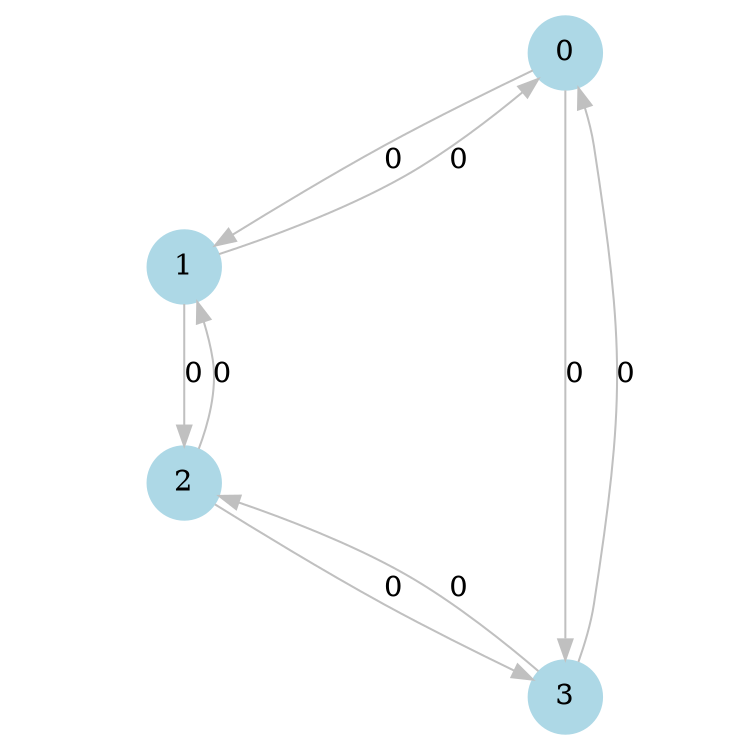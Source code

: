 digraph G {
    node [shape=circle, style=filled, color=lightblue];
    edge [color=gray, penwidth=1];
    // Configuración global
    size="5,5"; // Anchura máxima: 8, Altura máxima: 4
    ratio="fill"; // Relación de aspecto para expandir el ancho
    0 -> 1 [label="0"];
    0 -> 3 [label="0"];
    1 -> 0 [label="0"];
    1 -> 2 [label="0"];
    2 -> 1 [label="0"];
    2 -> 3 [label="0"];
    3 -> 0 [label="0"];
    3 -> 2 [label="0"];
}
